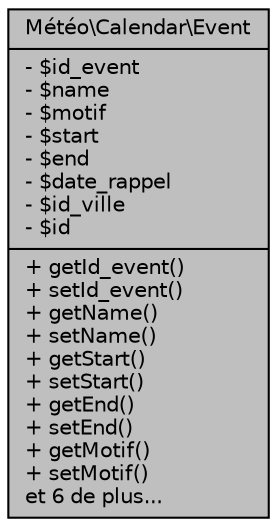 digraph "Météo\Calendar\Event"
{
 // LATEX_PDF_SIZE
  edge [fontname="Helvetica",fontsize="10",labelfontname="Helvetica",labelfontsize="10"];
  node [fontname="Helvetica",fontsize="10",shape=record];
  Node1 [label="{Météo\\Calendar\\Event\n|- $id_event\l- $name\l- $motif\l- $start\l- $end\l- $date_rappel\l- $id_ville\l- $id\l|+ getId_event()\l+ setId_event()\l+ getName()\l+ setName()\l+ getStart()\l+ setStart()\l+ getEnd()\l+ setEnd()\l+ getMotif()\l+ setMotif()\let 6 de plus...\l}",height=0.2,width=0.4,color="black", fillcolor="grey75", style="filled", fontcolor="black",tooltip=" "];
}
